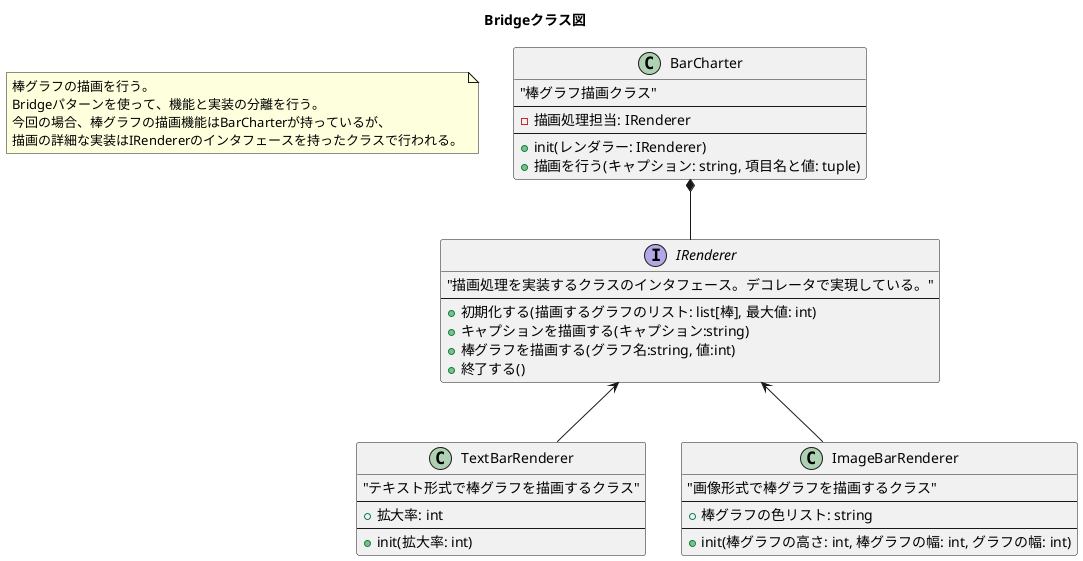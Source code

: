 @startuml

title Bridgeクラス図



note as noteAlias
    棒グラフの描画を行う。
    Bridgeパターンを使って、機能と実装の分離を行う。
    今回の場合、棒グラフの描画機能はBarCharterが持っているが、
    描画の詳細な実装はIRendererのインタフェースを持ったクラスで行われる。
end note

' def

class BarCharter {
    "棒グラフ描画クラス"
    --
    - 描画処理担当: IRenderer
    --
    + init(レンダラー: IRenderer)
    + 描画を行う(キャプション: string, 項目名と値: tuple)
}

interface IRenderer {
    "描画処理を実装するクラスのインタフェース。デコレータで実現している。"
    --
    + 初期化する(描画するグラフのリスト: list[棒], 最大値: int)
    + キャプションを描画する(キャプション:string)
    + 棒グラフを描画する(グラフ名:string, 値:int)
    + 終了する()
}

class TextBarRenderer {
    "テキスト形式で棒グラフを描画するクラス"
    --
    + 拡大率: int
    --
    + init(拡大率: int)
}

class ImageBarRenderer {
    "画像形式で棒グラフを描画するクラス"
    --
    + 棒グラフの色リスト: string
    --
    + init(棒グラフの高さ: int, 棒グラフの幅: int, グラフの幅: int)   
}

' rel
BarCharter *-- IRenderer
IRenderer <-- ImageBarRenderer
IRenderer <-- TextBarRenderer

@enduml